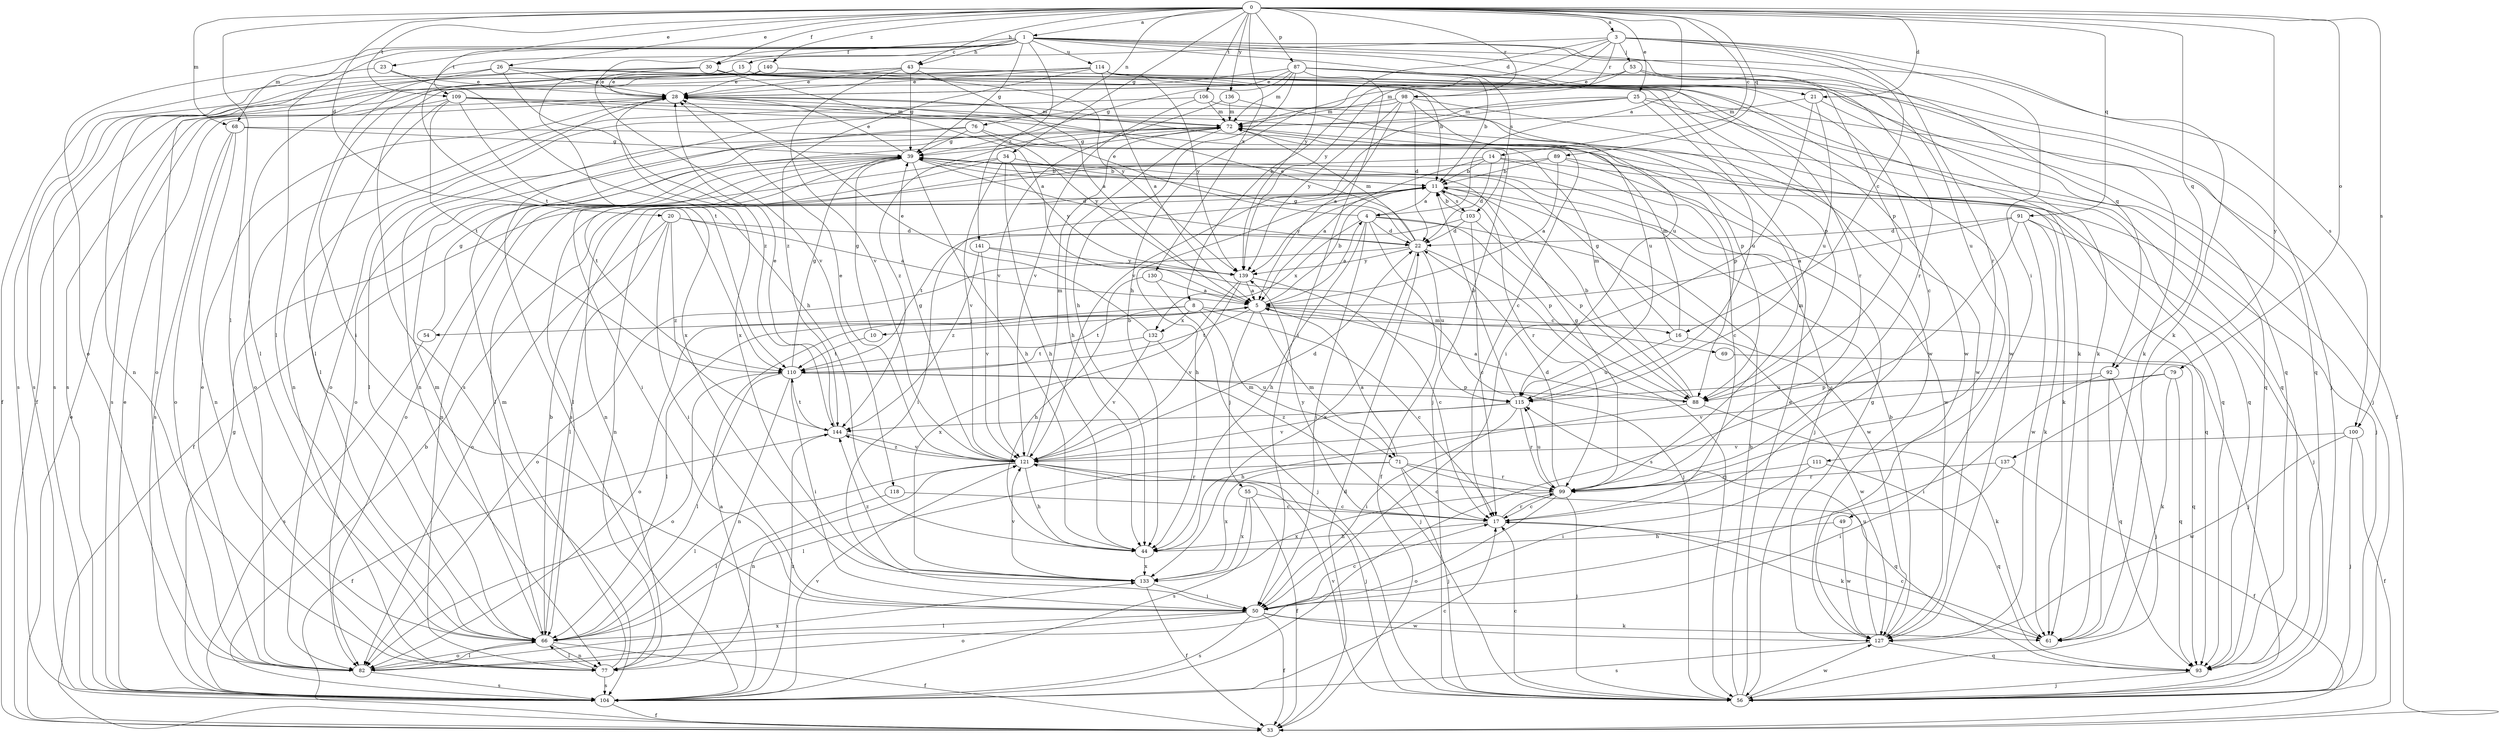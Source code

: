 strict digraph  {
0;
1;
3;
4;
5;
8;
10;
11;
14;
15;
16;
17;
20;
21;
22;
23;
25;
26;
28;
30;
33;
34;
39;
43;
44;
49;
50;
53;
54;
55;
56;
61;
66;
68;
69;
71;
72;
76;
77;
79;
82;
87;
88;
89;
91;
92;
93;
98;
99;
100;
103;
104;
106;
109;
110;
111;
114;
115;
118;
121;
127;
130;
132;
133;
136;
137;
139;
140;
141;
144;
0 -> 1  [label=a];
0 -> 3  [label=a];
0 -> 4  [label=a];
0 -> 14  [label=c];
0 -> 20  [label=d];
0 -> 21  [label=d];
0 -> 23  [label=e];
0 -> 25  [label=e];
0 -> 26  [label=e];
0 -> 30  [label=f];
0 -> 34  [label=g];
0 -> 43  [label=h];
0 -> 66  [label=l];
0 -> 68  [label=m];
0 -> 76  [label=n];
0 -> 79  [label=o];
0 -> 87  [label=p];
0 -> 89  [label=q];
0 -> 91  [label=q];
0 -> 92  [label=q];
0 -> 98  [label=r];
0 -> 100  [label=s];
0 -> 106  [label=t];
0 -> 109  [label=t];
0 -> 130  [label=x];
0 -> 136  [label=y];
0 -> 137  [label=y];
0 -> 139  [label=y];
0 -> 140  [label=z];
1 -> 15  [label=c];
1 -> 21  [label=d];
1 -> 30  [label=f];
1 -> 39  [label=g];
1 -> 43  [label=h];
1 -> 66  [label=l];
1 -> 68  [label=m];
1 -> 82  [label=o];
1 -> 88  [label=p];
1 -> 92  [label=q];
1 -> 100  [label=s];
1 -> 103  [label=s];
1 -> 109  [label=t];
1 -> 111  [label=u];
1 -> 114  [label=u];
1 -> 118  [label=v];
1 -> 141  [label=z];
3 -> 8  [label=b];
3 -> 16  [label=c];
3 -> 44  [label=h];
3 -> 49  [label=i];
3 -> 53  [label=j];
3 -> 61  [label=k];
3 -> 98  [label=r];
3 -> 99  [label=r];
3 -> 110  [label=t];
3 -> 139  [label=y];
4 -> 22  [label=d];
4 -> 28  [label=e];
4 -> 33  [label=f];
4 -> 44  [label=h];
4 -> 50  [label=i];
4 -> 88  [label=p];
4 -> 127  [label=w];
4 -> 132  [label=x];
5 -> 4  [label=a];
5 -> 10  [label=b];
5 -> 11  [label=b];
5 -> 16  [label=c];
5 -> 54  [label=j];
5 -> 55  [label=j];
5 -> 69  [label=m];
5 -> 71  [label=m];
5 -> 82  [label=o];
5 -> 110  [label=t];
8 -> 17  [label=c];
8 -> 56  [label=j];
8 -> 66  [label=l];
8 -> 71  [label=m];
8 -> 110  [label=t];
8 -> 132  [label=x];
10 -> 39  [label=g];
10 -> 110  [label=t];
11 -> 4  [label=a];
11 -> 44  [label=h];
11 -> 50  [label=i];
11 -> 77  [label=n];
11 -> 93  [label=q];
11 -> 99  [label=r];
11 -> 103  [label=s];
11 -> 139  [label=y];
14 -> 5  [label=a];
14 -> 11  [label=b];
14 -> 17  [label=c];
14 -> 22  [label=d];
14 -> 56  [label=j];
14 -> 77  [label=n];
15 -> 28  [label=e];
15 -> 104  [label=s];
15 -> 127  [label=w];
16 -> 39  [label=g];
16 -> 72  [label=m];
16 -> 115  [label=u];
16 -> 127  [label=w];
17 -> 44  [label=h];
17 -> 61  [label=k];
17 -> 99  [label=r];
17 -> 139  [label=y];
20 -> 5  [label=a];
20 -> 22  [label=d];
20 -> 50  [label=i];
20 -> 66  [label=l];
20 -> 82  [label=o];
20 -> 144  [label=z];
21 -> 50  [label=i];
21 -> 72  [label=m];
21 -> 93  [label=q];
21 -> 115  [label=u];
22 -> 28  [label=e];
22 -> 39  [label=g];
22 -> 56  [label=j];
22 -> 72  [label=m];
22 -> 82  [label=o];
22 -> 115  [label=u];
22 -> 133  [label=x];
22 -> 139  [label=y];
23 -> 28  [label=e];
23 -> 33  [label=f];
23 -> 44  [label=h];
25 -> 33  [label=f];
25 -> 56  [label=j];
25 -> 72  [label=m];
25 -> 77  [label=n];
25 -> 115  [label=u];
25 -> 121  [label=v];
26 -> 28  [label=e];
26 -> 66  [label=l];
26 -> 88  [label=p];
26 -> 93  [label=q];
26 -> 104  [label=s];
26 -> 144  [label=z];
28 -> 72  [label=m];
28 -> 77  [label=n];
28 -> 133  [label=x];
30 -> 5  [label=a];
30 -> 28  [label=e];
30 -> 77  [label=n];
30 -> 104  [label=s];
30 -> 115  [label=u];
30 -> 127  [label=w];
33 -> 22  [label=d];
33 -> 28  [label=e];
34 -> 11  [label=b];
34 -> 33  [label=f];
34 -> 44  [label=h];
34 -> 110  [label=t];
34 -> 121  [label=v];
34 -> 139  [label=y];
39 -> 11  [label=b];
39 -> 22  [label=d];
39 -> 28  [label=e];
39 -> 44  [label=h];
39 -> 50  [label=i];
39 -> 56  [label=j];
39 -> 66  [label=l];
39 -> 77  [label=n];
39 -> 82  [label=o];
43 -> 5  [label=a];
43 -> 28  [label=e];
43 -> 39  [label=g];
43 -> 50  [label=i];
43 -> 82  [label=o];
43 -> 93  [label=q];
43 -> 121  [label=v];
44 -> 133  [label=x];
49 -> 44  [label=h];
49 -> 127  [label=w];
50 -> 17  [label=c];
50 -> 33  [label=f];
50 -> 61  [label=k];
50 -> 66  [label=l];
50 -> 82  [label=o];
50 -> 104  [label=s];
50 -> 127  [label=w];
53 -> 28  [label=e];
53 -> 61  [label=k];
53 -> 72  [label=m];
53 -> 99  [label=r];
54 -> 39  [label=g];
54 -> 104  [label=s];
55 -> 17  [label=c];
55 -> 33  [label=f];
55 -> 104  [label=s];
55 -> 133  [label=x];
56 -> 11  [label=b];
56 -> 17  [label=c];
56 -> 28  [label=e];
56 -> 121  [label=v];
56 -> 127  [label=w];
61 -> 17  [label=c];
66 -> 11  [label=b];
66 -> 33  [label=f];
66 -> 72  [label=m];
66 -> 77  [label=n];
66 -> 82  [label=o];
68 -> 39  [label=g];
68 -> 77  [label=n];
68 -> 82  [label=o];
68 -> 93  [label=q];
68 -> 104  [label=s];
69 -> 93  [label=q];
71 -> 5  [label=a];
71 -> 17  [label=c];
71 -> 56  [label=j];
71 -> 66  [label=l];
71 -> 93  [label=q];
71 -> 99  [label=r];
71 -> 133  [label=x];
72 -> 39  [label=g];
72 -> 44  [label=h];
72 -> 82  [label=o];
72 -> 88  [label=p];
72 -> 144  [label=z];
76 -> 39  [label=g];
76 -> 66  [label=l];
76 -> 93  [label=q];
76 -> 104  [label=s];
76 -> 139  [label=y];
77 -> 66  [label=l];
77 -> 72  [label=m];
77 -> 104  [label=s];
79 -> 61  [label=k];
79 -> 88  [label=p];
79 -> 93  [label=q];
79 -> 121  [label=v];
82 -> 28  [label=e];
82 -> 66  [label=l];
82 -> 104  [label=s];
82 -> 133  [label=x];
87 -> 11  [label=b];
87 -> 17  [label=c];
87 -> 28  [label=e];
87 -> 39  [label=g];
87 -> 44  [label=h];
87 -> 50  [label=i];
87 -> 56  [label=j];
87 -> 61  [label=k];
87 -> 72  [label=m];
87 -> 104  [label=s];
88 -> 5  [label=a];
88 -> 11  [label=b];
88 -> 44  [label=h];
88 -> 61  [label=k];
88 -> 72  [label=m];
89 -> 5  [label=a];
89 -> 11  [label=b];
89 -> 61  [label=k];
89 -> 66  [label=l];
89 -> 127  [label=w];
91 -> 5  [label=a];
91 -> 22  [label=d];
91 -> 56  [label=j];
91 -> 61  [label=k];
91 -> 104  [label=s];
91 -> 127  [label=w];
92 -> 50  [label=i];
92 -> 56  [label=j];
92 -> 93  [label=q];
92 -> 115  [label=u];
93 -> 56  [label=j];
98 -> 5  [label=a];
98 -> 22  [label=d];
98 -> 72  [label=m];
98 -> 82  [label=o];
98 -> 93  [label=q];
98 -> 115  [label=u];
98 -> 139  [label=y];
99 -> 17  [label=c];
99 -> 22  [label=d];
99 -> 39  [label=g];
99 -> 56  [label=j];
99 -> 72  [label=m];
99 -> 82  [label=o];
99 -> 115  [label=u];
99 -> 133  [label=x];
100 -> 33  [label=f];
100 -> 56  [label=j];
100 -> 121  [label=v];
100 -> 127  [label=w];
103 -> 11  [label=b];
103 -> 17  [label=c];
103 -> 22  [label=d];
103 -> 88  [label=p];
103 -> 110  [label=t];
104 -> 5  [label=a];
104 -> 11  [label=b];
104 -> 17  [label=c];
104 -> 28  [label=e];
104 -> 33  [label=f];
104 -> 39  [label=g];
104 -> 121  [label=v];
104 -> 144  [label=z];
106 -> 72  [label=m];
106 -> 82  [label=o];
106 -> 121  [label=v];
106 -> 127  [label=w];
109 -> 17  [label=c];
109 -> 56  [label=j];
109 -> 66  [label=l];
109 -> 72  [label=m];
109 -> 104  [label=s];
109 -> 110  [label=t];
109 -> 133  [label=x];
110 -> 39  [label=g];
110 -> 50  [label=i];
110 -> 66  [label=l];
110 -> 77  [label=n];
110 -> 82  [label=o];
110 -> 88  [label=p];
110 -> 115  [label=u];
111 -> 50  [label=i];
111 -> 93  [label=q];
111 -> 99  [label=r];
114 -> 5  [label=a];
114 -> 11  [label=b];
114 -> 28  [label=e];
114 -> 33  [label=f];
114 -> 99  [label=r];
114 -> 104  [label=s];
114 -> 127  [label=w];
114 -> 139  [label=y];
114 -> 144  [label=z];
115 -> 11  [label=b];
115 -> 50  [label=i];
115 -> 99  [label=r];
115 -> 121  [label=v];
115 -> 144  [label=z];
118 -> 17  [label=c];
118 -> 66  [label=l];
121 -> 22  [label=d];
121 -> 28  [label=e];
121 -> 39  [label=g];
121 -> 44  [label=h];
121 -> 56  [label=j];
121 -> 66  [label=l];
121 -> 72  [label=m];
121 -> 77  [label=n];
121 -> 99  [label=r];
121 -> 144  [label=z];
127 -> 11  [label=b];
127 -> 39  [label=g];
127 -> 93  [label=q];
127 -> 104  [label=s];
127 -> 115  [label=u];
130 -> 5  [label=a];
130 -> 44  [label=h];
130 -> 56  [label=j];
132 -> 28  [label=e];
132 -> 56  [label=j];
132 -> 110  [label=t];
132 -> 121  [label=v];
133 -> 33  [label=f];
133 -> 50  [label=i];
133 -> 121  [label=v];
133 -> 144  [label=z];
136 -> 72  [label=m];
136 -> 88  [label=p];
136 -> 121  [label=v];
137 -> 33  [label=f];
137 -> 50  [label=i];
137 -> 99  [label=r];
139 -> 5  [label=a];
139 -> 17  [label=c];
139 -> 121  [label=v];
139 -> 133  [label=x];
140 -> 28  [label=e];
140 -> 61  [label=k];
140 -> 66  [label=l];
140 -> 110  [label=t];
140 -> 139  [label=y];
141 -> 56  [label=j];
141 -> 121  [label=v];
141 -> 139  [label=y];
141 -> 144  [label=z];
144 -> 28  [label=e];
144 -> 33  [label=f];
144 -> 110  [label=t];
144 -> 121  [label=v];
}
